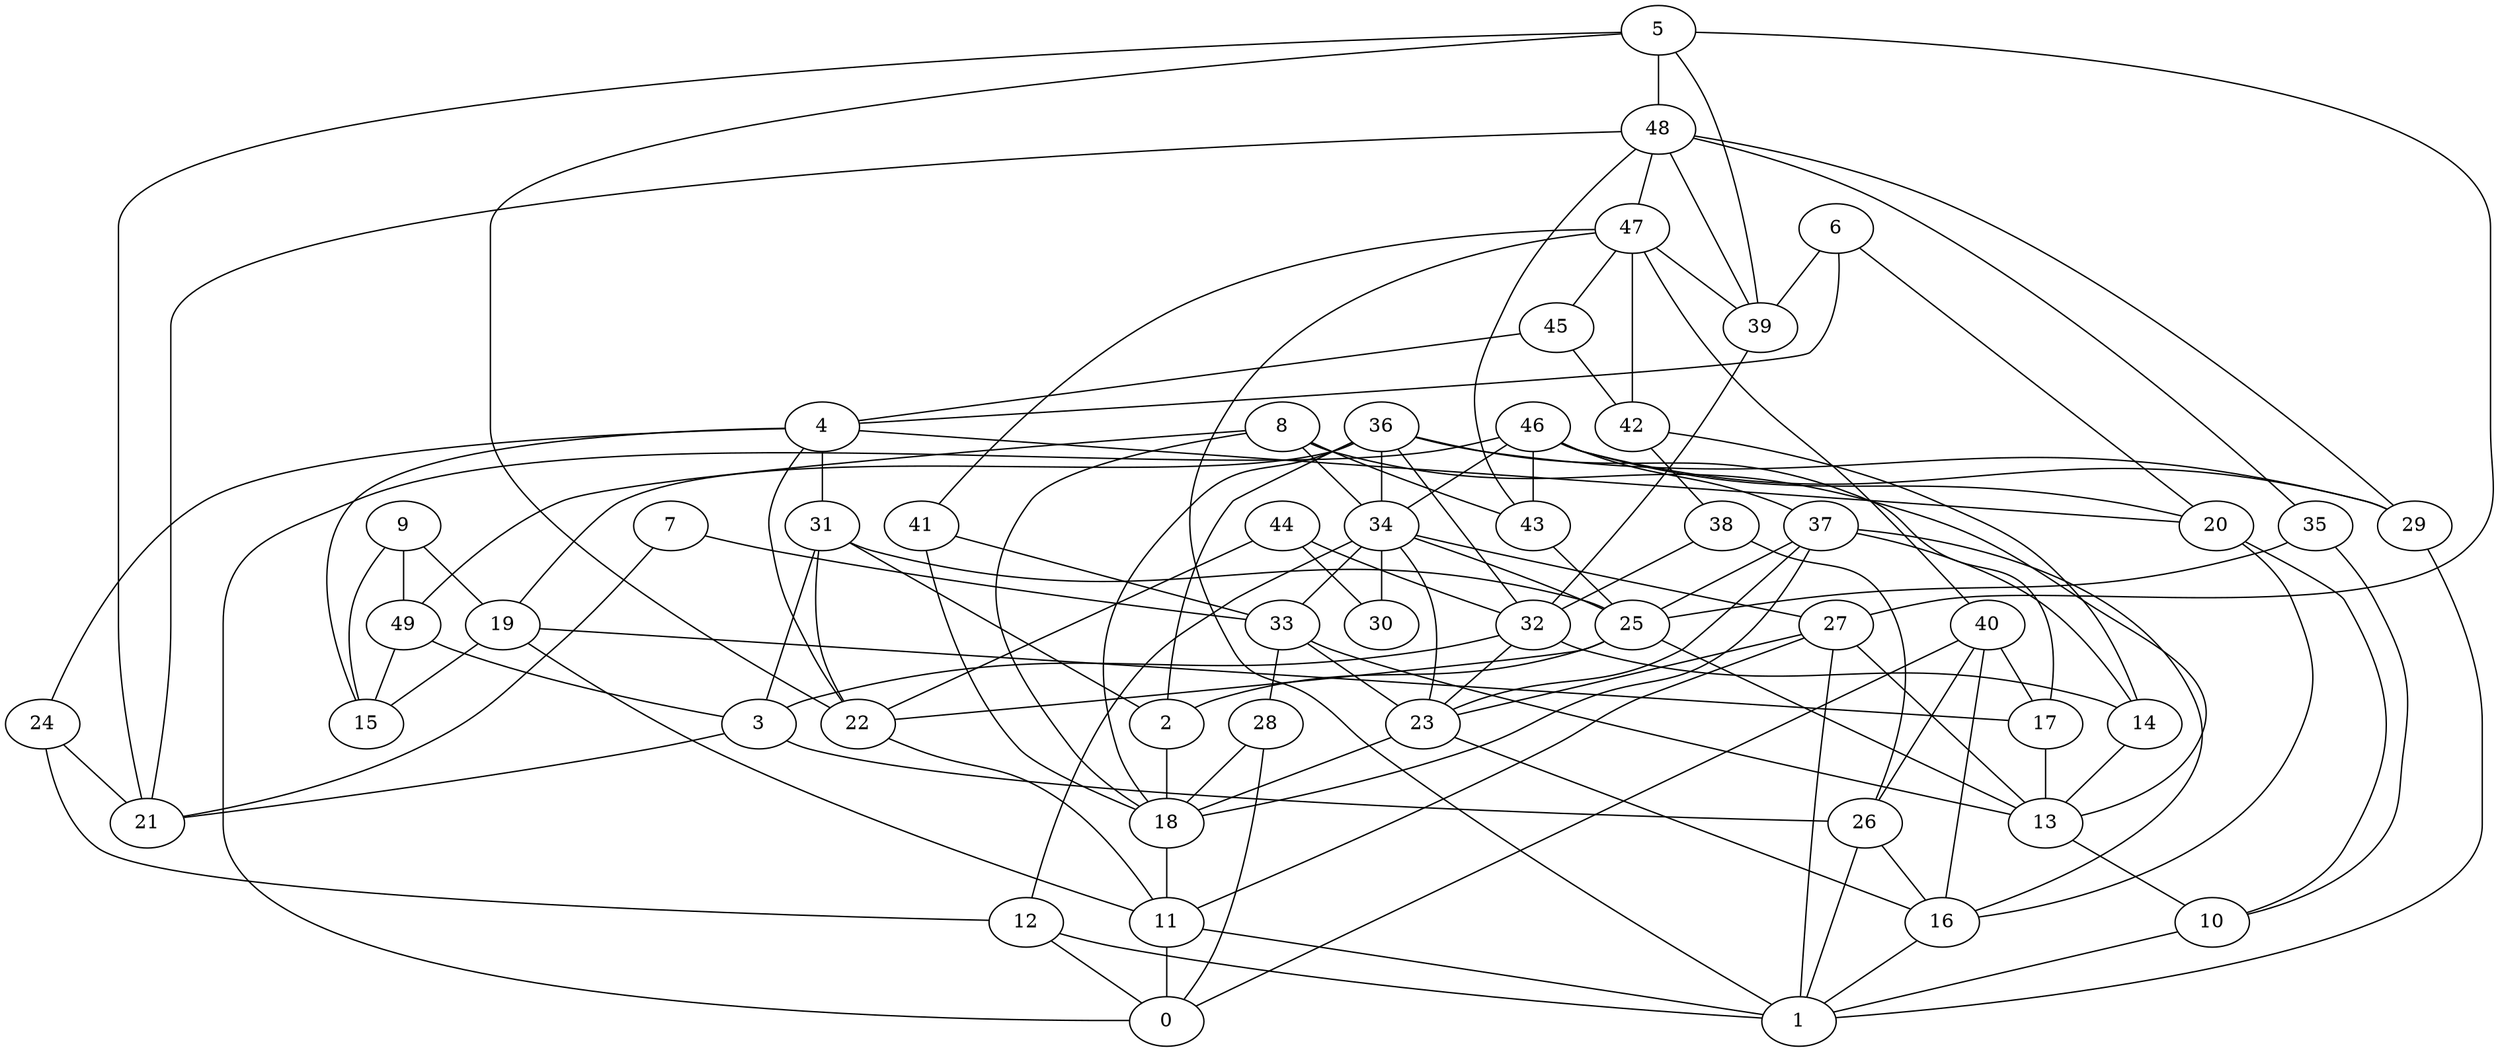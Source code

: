 digraph GG_graph {

subgraph G_graph {
edge [color = black]
"9" -> "19" [dir = none]
"8" -> "18" [dir = none]
"5" -> "39" [dir = none]
"35" -> "10" [dir = none]
"27" -> "23" [dir = none]
"49" -> "15" [dir = none]
"42" -> "38" [dir = none]
"42" -> "14" [dir = none]
"28" -> "0" [dir = none]
"28" -> "18" [dir = none]
"41" -> "18" [dir = none]
"7" -> "33" [dir = none]
"7" -> "21" [dir = none]
"37" -> "14" [dir = none]
"37" -> "16" [dir = none]
"37" -> "18" [dir = none]
"14" -> "13" [dir = none]
"34" -> "12" [dir = none]
"34" -> "30" [dir = none]
"34" -> "23" [dir = none]
"25" -> "22" [dir = none]
"2" -> "18" [dir = none]
"46" -> "29" [dir = none]
"46" -> "34" [dir = none]
"47" -> "40" [dir = none]
"47" -> "45" [dir = none]
"47" -> "41" [dir = none]
"16" -> "1" [dir = none]
"48" -> "43" [dir = none]
"48" -> "39" [dir = none]
"48" -> "21" [dir = none]
"48" -> "29" [dir = none]
"20" -> "10" [dir = none]
"20" -> "16" [dir = none]
"23" -> "18" [dir = none]
"44" -> "30" [dir = none]
"26" -> "16" [dir = none]
"24" -> "12" [dir = none]
"36" -> "17" [dir = none]
"36" -> "32" [dir = none]
"36" -> "18" [dir = none]
"4" -> "22" [dir = none]
"4" -> "15" [dir = none]
"4" -> "31" [dir = none]
"4" -> "20" [dir = none]
"31" -> "3" [dir = none]
"6" -> "20" [dir = none]
"19" -> "11" [dir = none]
"19" -> "15" [dir = none]
"31" -> "22" [dir = none]
"33" -> "28" [dir = none]
"12" -> "1" [dir = none]
"17" -> "13" [dir = none]
"44" -> "32" [dir = none]
"40" -> "26" [dir = none]
"34" -> "33" [dir = none]
"9" -> "49" [dir = none]
"27" -> "11" [dir = none]
"31" -> "2" [dir = none]
"47" -> "39" [dir = none]
"26" -> "1" [dir = none]
"9" -> "15" [dir = none]
"8" -> "43" [dir = none]
"5" -> "21" [dir = none]
"40" -> "17" [dir = none]
"34" -> "25" [dir = none]
"23" -> "16" [dir = none]
"11" -> "0" [dir = none]
"38" -> "26" [dir = none]
"6" -> "4" [dir = none]
"48" -> "47" [dir = none]
"36" -> "19" [dir = none]
"33" -> "23" [dir = none]
"8" -> "13" [dir = none]
"37" -> "23" [dir = none]
"38" -> "32" [dir = none]
"27" -> "13" [dir = none]
"33" -> "13" [dir = none]
"12" -> "0" [dir = none]
"19" -> "17" [dir = none]
"36" -> "34" [dir = none]
"24" -> "21" [dir = none]
"40" -> "16" [dir = none]
"13" -> "10" [dir = none]
"34" -> "27" [dir = none]
"11" -> "1" [dir = none]
"39" -> "32" [dir = none]
"46" -> "0" [dir = none]
"46" -> "43" [dir = none]
"41" -> "33" [dir = none]
"40" -> "0" [dir = none]
"3" -> "26" [dir = none]
"29" -> "1" [dir = none]
"27" -> "1" [dir = none]
"35" -> "25" [dir = none]
"31" -> "25" [dir = none]
"32" -> "14" [dir = none]
"25" -> "2" [dir = none]
"10" -> "1" [dir = none]
"8" -> "49" [dir = none]
"43" -> "25" [dir = none]
"47" -> "42" [dir = none]
"5" -> "27" [dir = none]
"32" -> "3" [dir = none]
"6" -> "39" [dir = none]
"25" -> "13" [dir = none]
"32" -> "23" [dir = none]
"22" -> "11" [dir = none]
"4" -> "24" [dir = none]
"45" -> "4" [dir = none]
"37" -> "25" [dir = none]
"5" -> "48" [dir = none]
"46" -> "37" [dir = none]
"44" -> "22" [dir = none]
"47" -> "1" [dir = none]
"46" -> "20" [dir = none]
"3" -> "21" [dir = none]
"45" -> "42" [dir = none]
"5" -> "22" [dir = none]
"48" -> "35" [dir = none]
"49" -> "3" [dir = none]
"18" -> "11" [dir = none]
"36" -> "2" [dir = none]
"8" -> "34" [dir = none]
"36" -> "29" [dir = none]
}

}
